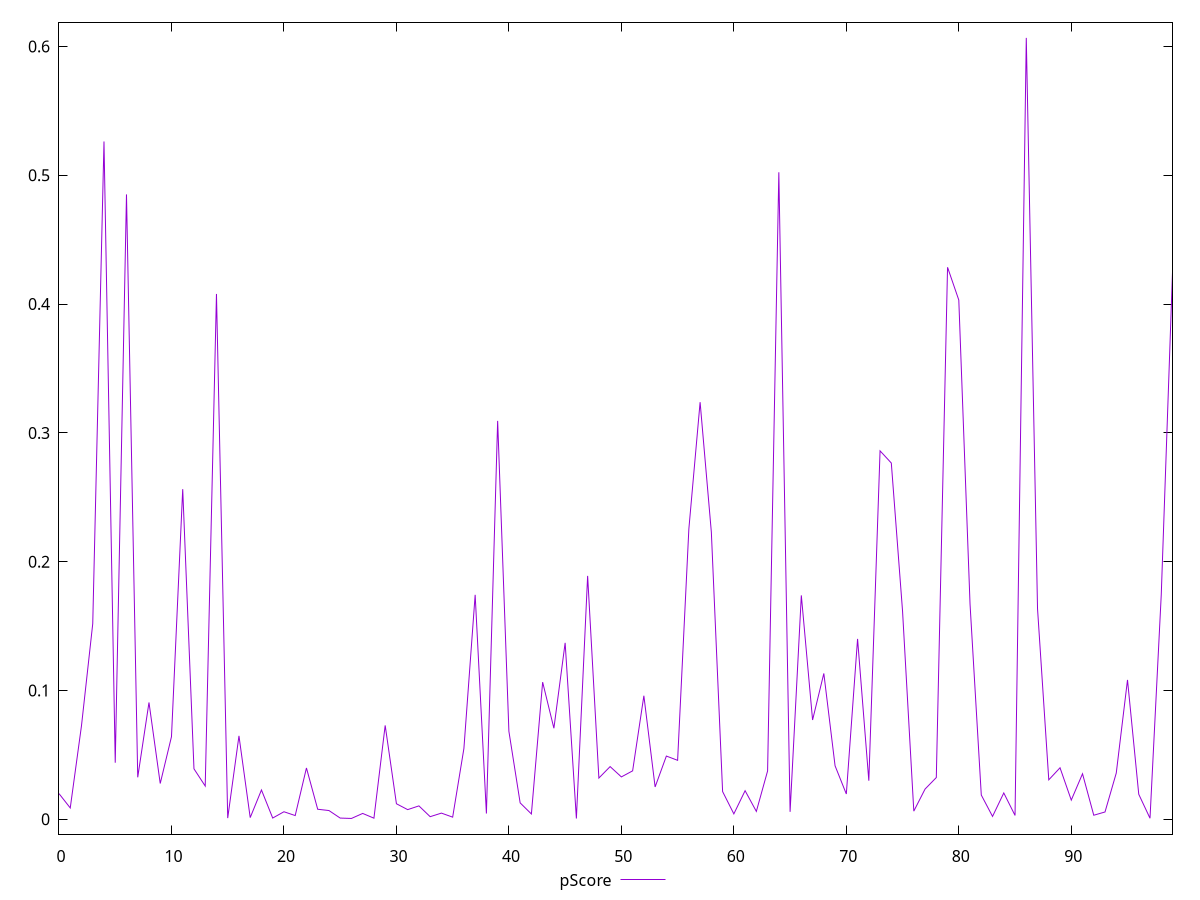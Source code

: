 reset

$pScore <<EOF
0 0.019951846445023957
1 0.008832727857086664
2 0.07273243314797811
3 0.15181180771620284
4 0.5262059277451244
5 0.043949290620869
6 0.48514250555219457
7 0.032616018486419485
8 0.09072607119554088
9 0.027813275064450527
10 0.06415449546889412
11 0.2563379750017803
12 0.03919653749515534
13 0.025839325878530883
14 0.4078426952985758
15 0.0009383243181041445
16 0.0647636628295516
17 0.001326465186741399
18 0.022777714735494448
19 0.000995201163724202
20 0.00587460259230943
21 0.0029224202083102946
22 0.039871492879718806
23 0.007815085221155704
24 0.006818411542439673
25 0.0009701169217222194
26 0.0006752498587880296
27 0.004567172899326455
28 0.0008923256279076419
29 0.07288979522162442
30 0.012084075610762801
31 0.007522783808120381
32 0.010426395885158202
33 0.0020481952132837544
34 0.004818460516969658
35 0.001688501118616903
36 0.05500677086292105
37 0.17427555215518947
38 0.004527795313304883
39 0.30932439241384874
40 0.06830768071550569
41 0.01277163435404638
42 0.004160786368095304
43 0.10650045438547623
44 0.07070119183554957
45 0.13698777199533596
46 0.0006208063182321921
47 0.18899232903394236
48 0.03204133738250092
49 0.0409309181054997
50 0.0329263415961058
51 0.03762646894441174
52 0.0959220898591785
53 0.02512990181274649
54 0.04910079572319426
55 0.04579781585121473
56 0.22538913090167156
57 0.3238155160582044
58 0.22286803695773622
59 0.021552817720079942
60 0.0042275474200850205
61 0.022215957608765158
62 0.0061358686299879395
63 0.03755402658848106
64 0.5023148289128361
65 0.00581879971262067
66 0.17384190987039072
67 0.07711149621866353
68 0.11324742307551006
69 0.041543134002948456
70 0.01965730677346572
71 0.14006950877195734
72 0.02997321753429505
73 0.28604957729316866
74 0.27659582493412155
75 0.16153606415667943
76 0.006339408742080943
77 0.02348283092038711
78 0.03242594001394894
79 0.4285551535811739
80 0.40312190559980005
81 0.16705233868791913
82 0.018854517536578796
83 0.0022567618585517257
84 0.020462269385042475
85 0.0030133200991876996
86 0.606628784805101
87 0.16355548501682654
88 0.03065388911272854
89 0.04000798410540912
90 0.014913780868001103
91 0.03535748623211066
92 0.0031754659806025876
93 0.0057016807202898145
94 0.03592065869218947
95 0.10822605850319444
96 0.019442577954357054
97 0.0008268018327570736
98 0.17427555215518914
99 0.42471084682063953
EOF

set key outside below
set xrange [0:99]
set yrange [-0.011499353251505185:0.6187489443748383]
set trange [-0.011499353251505185:0.6187489443748383]
set terminal svg size 640, 500 enhanced background rgb 'white'
set output "report_00015_2021-02-09T16-11-33.973Z/total-blocking-time/samples/pages/pScore/values.svg"

plot $pScore title "pScore" with line

reset
